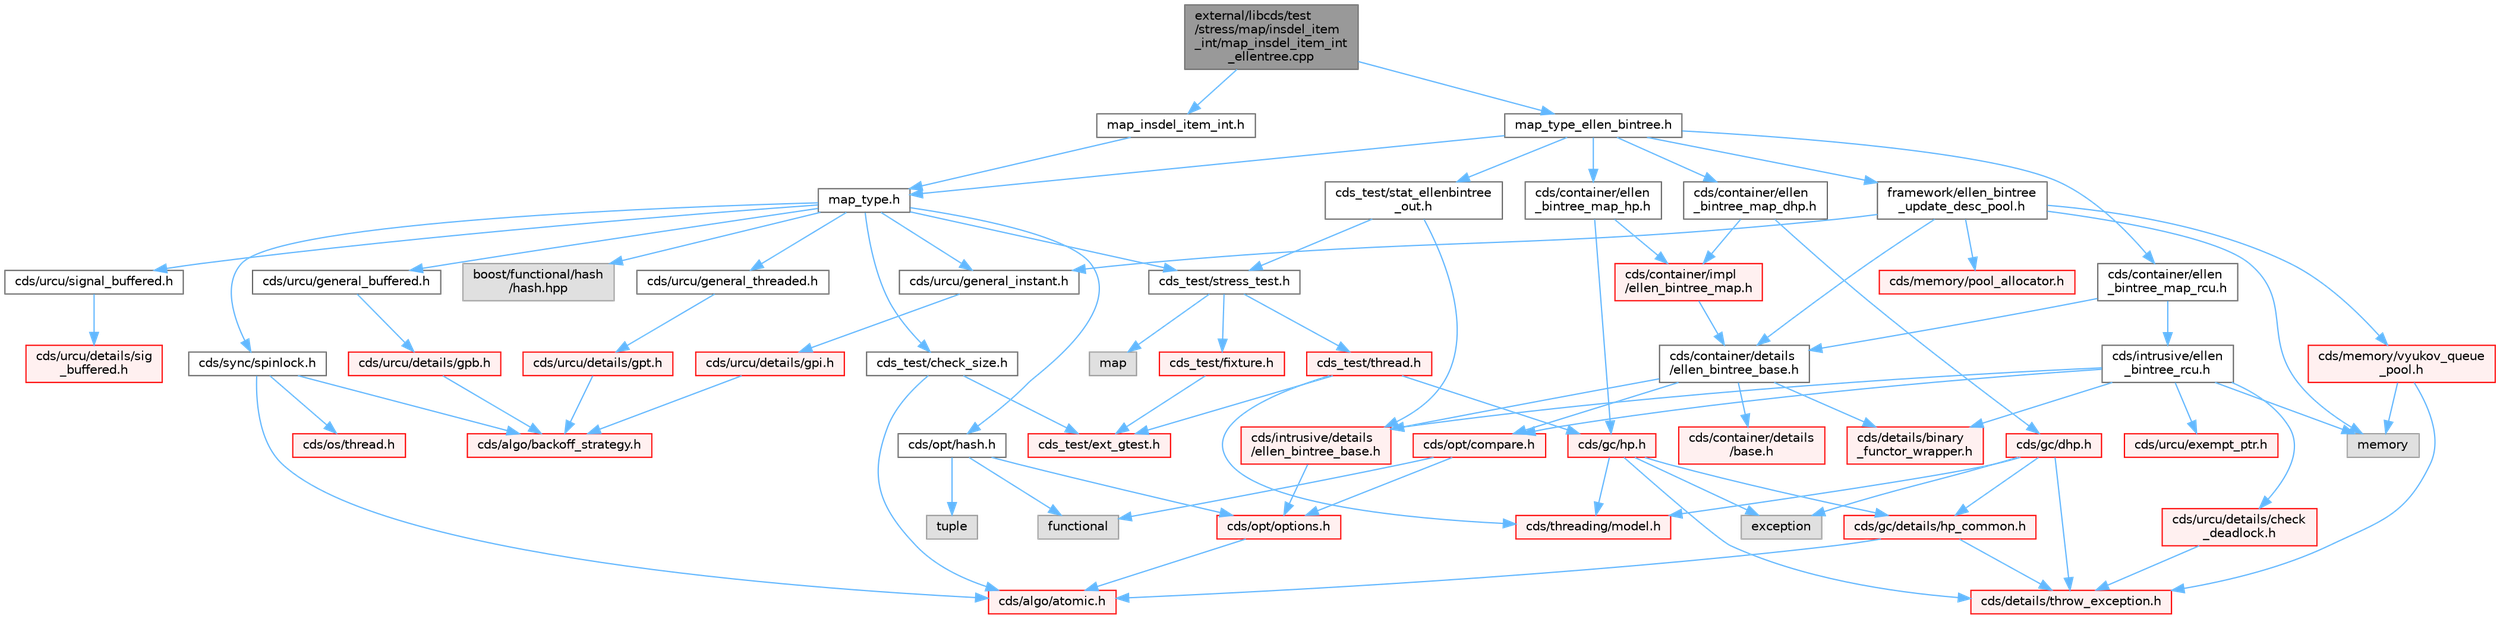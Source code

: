 digraph "external/libcds/test/stress/map/insdel_item_int/map_insdel_item_int_ellentree.cpp"
{
 // LATEX_PDF_SIZE
  bgcolor="transparent";
  edge [fontname=Helvetica,fontsize=10,labelfontname=Helvetica,labelfontsize=10];
  node [fontname=Helvetica,fontsize=10,shape=box,height=0.2,width=0.4];
  Node1 [id="Node000001",label="external/libcds/test\l/stress/map/insdel_item\l_int/map_insdel_item_int\l_ellentree.cpp",height=0.2,width=0.4,color="gray40", fillcolor="grey60", style="filled", fontcolor="black",tooltip=" "];
  Node1 -> Node2 [id="edge1_Node000001_Node000002",color="steelblue1",style="solid",tooltip=" "];
  Node2 [id="Node000002",label="map_insdel_item_int.h",height=0.2,width=0.4,color="grey40", fillcolor="white", style="filled",URL="$map__insdel__item__int_8h.html",tooltip=" "];
  Node2 -> Node3 [id="edge2_Node000002_Node000003",color="steelblue1",style="solid",tooltip=" "];
  Node3 [id="Node000003",label="map_type.h",height=0.2,width=0.4,color="grey40", fillcolor="white", style="filled",URL="$map__type_8h.html",tooltip=" "];
  Node3 -> Node4 [id="edge3_Node000003_Node000004",color="steelblue1",style="solid",tooltip=" "];
  Node4 [id="Node000004",label="cds/urcu/general_instant.h",height=0.2,width=0.4,color="grey40", fillcolor="white", style="filled",URL="$general__instant_8h.html",tooltip=" "];
  Node4 -> Node5 [id="edge4_Node000004_Node000005",color="steelblue1",style="solid",tooltip=" "];
  Node5 [id="Node000005",label="cds/urcu/details/gpi.h",height=0.2,width=0.4,color="red", fillcolor="#FFF0F0", style="filled",URL="$gpi_8h.html",tooltip=" "];
  Node5 -> Node55 [id="edge5_Node000005_Node000055",color="steelblue1",style="solid",tooltip=" "];
  Node55 [id="Node000055",label="cds/algo/backoff_strategy.h",height=0.2,width=0.4,color="red", fillcolor="#FFF0F0", style="filled",URL="$backoff__strategy_8h.html",tooltip=" "];
  Node3 -> Node59 [id="edge6_Node000003_Node000059",color="steelblue1",style="solid",tooltip=" "];
  Node59 [id="Node000059",label="cds/urcu/general_buffered.h",height=0.2,width=0.4,color="grey40", fillcolor="white", style="filled",URL="$general__buffered_8h.html",tooltip=" "];
  Node59 -> Node60 [id="edge7_Node000059_Node000060",color="steelblue1",style="solid",tooltip=" "];
  Node60 [id="Node000060",label="cds/urcu/details/gpb.h",height=0.2,width=0.4,color="red", fillcolor="#FFF0F0", style="filled",URL="$gpb_8h.html",tooltip=" "];
  Node60 -> Node55 [id="edge8_Node000060_Node000055",color="steelblue1",style="solid",tooltip=" "];
  Node3 -> Node73 [id="edge9_Node000003_Node000073",color="steelblue1",style="solid",tooltip=" "];
  Node73 [id="Node000073",label="cds/urcu/general_threaded.h",height=0.2,width=0.4,color="grey40", fillcolor="white", style="filled",URL="$general__threaded_8h.html",tooltip=" "];
  Node73 -> Node74 [id="edge10_Node000073_Node000074",color="steelblue1",style="solid",tooltip=" "];
  Node74 [id="Node000074",label="cds/urcu/details/gpt.h",height=0.2,width=0.4,color="red", fillcolor="#FFF0F0", style="filled",URL="$gpt_8h.html",tooltip=" "];
  Node74 -> Node55 [id="edge11_Node000074_Node000055",color="steelblue1",style="solid",tooltip=" "];
  Node3 -> Node77 [id="edge12_Node000003_Node000077",color="steelblue1",style="solid",tooltip=" "];
  Node77 [id="Node000077",label="cds/urcu/signal_buffered.h",height=0.2,width=0.4,color="grey40", fillcolor="white", style="filled",URL="$signal__buffered_8h.html",tooltip=" "];
  Node77 -> Node78 [id="edge13_Node000077_Node000078",color="steelblue1",style="solid",tooltip=" "];
  Node78 [id="Node000078",label="cds/urcu/details/sig\l_buffered.h",height=0.2,width=0.4,color="red", fillcolor="#FFF0F0", style="filled",URL="$sig__buffered_8h.html",tooltip=" "];
  Node3 -> Node80 [id="edge14_Node000003_Node000080",color="steelblue1",style="solid",tooltip=" "];
  Node80 [id="Node000080",label="cds/sync/spinlock.h",height=0.2,width=0.4,color="grey40", fillcolor="white", style="filled",URL="$sync_2spinlock_8h.html",tooltip=" "];
  Node80 -> Node10 [id="edge15_Node000080_Node000010",color="steelblue1",style="solid",tooltip=" "];
  Node10 [id="Node000010",label="cds/algo/atomic.h",height=0.2,width=0.4,color="red", fillcolor="#FFF0F0", style="filled",URL="$external_2libcds_2cds_2algo_2atomic_8h.html",tooltip=" "];
  Node80 -> Node44 [id="edge16_Node000080_Node000044",color="steelblue1",style="solid",tooltip=" "];
  Node44 [id="Node000044",label="cds/os/thread.h",height=0.2,width=0.4,color="red", fillcolor="#FFF0F0", style="filled",URL="$cds_2os_2thread_8h.html",tooltip=" "];
  Node80 -> Node55 [id="edge17_Node000080_Node000055",color="steelblue1",style="solid",tooltip=" "];
  Node3 -> Node81 [id="edge18_Node000003_Node000081",color="steelblue1",style="solid",tooltip=" "];
  Node81 [id="Node000081",label="cds/opt/hash.h",height=0.2,width=0.4,color="grey40", fillcolor="white", style="filled",URL="$external_2libcds_2cds_2opt_2hash_8h.html",tooltip=" "];
  Node81 -> Node82 [id="edge19_Node000081_Node000082",color="steelblue1",style="solid",tooltip=" "];
  Node82 [id="Node000082",label="tuple",height=0.2,width=0.4,color="grey60", fillcolor="#E0E0E0", style="filled",tooltip=" "];
  Node81 -> Node83 [id="edge20_Node000081_Node000083",color="steelblue1",style="solid",tooltip=" "];
  Node83 [id="Node000083",label="functional",height=0.2,width=0.4,color="grey60", fillcolor="#E0E0E0", style="filled",tooltip=" "];
  Node81 -> Node67 [id="edge21_Node000081_Node000067",color="steelblue1",style="solid",tooltip=" "];
  Node67 [id="Node000067",label="cds/opt/options.h",height=0.2,width=0.4,color="red", fillcolor="#FFF0F0", style="filled",URL="$opt_2options_8h.html",tooltip=" "];
  Node67 -> Node10 [id="edge22_Node000067_Node000010",color="steelblue1",style="solid",tooltip=" "];
  Node3 -> Node84 [id="edge23_Node000003_Node000084",color="steelblue1",style="solid",tooltip=" "];
  Node84 [id="Node000084",label="boost/functional/hash\l/hash.hpp",height=0.2,width=0.4,color="grey60", fillcolor="#E0E0E0", style="filled",tooltip=" "];
  Node3 -> Node85 [id="edge24_Node000003_Node000085",color="steelblue1",style="solid",tooltip=" "];
  Node85 [id="Node000085",label="cds_test/stress_test.h",height=0.2,width=0.4,color="grey40", fillcolor="white", style="filled",URL="$stress__test_8h.html",tooltip=" "];
  Node85 -> Node86 [id="edge25_Node000085_Node000086",color="steelblue1",style="solid",tooltip=" "];
  Node86 [id="Node000086",label="map",height=0.2,width=0.4,color="grey60", fillcolor="#E0E0E0", style="filled",tooltip=" "];
  Node85 -> Node87 [id="edge26_Node000085_Node000087",color="steelblue1",style="solid",tooltip=" "];
  Node87 [id="Node000087",label="cds_test/fixture.h",height=0.2,width=0.4,color="red", fillcolor="#FFF0F0", style="filled",URL="$fixture_8h.html",tooltip=" "];
  Node87 -> Node88 [id="edge27_Node000087_Node000088",color="steelblue1",style="solid",tooltip=" "];
  Node88 [id="Node000088",label="cds_test/ext_gtest.h",height=0.2,width=0.4,color="red", fillcolor="#FFF0F0", style="filled",URL="$ext__gtest_8h.html",tooltip=" "];
  Node85 -> Node92 [id="edge28_Node000085_Node000092",color="steelblue1",style="solid",tooltip=" "];
  Node92 [id="Node000092",label="cds_test/thread.h",height=0.2,width=0.4,color="red", fillcolor="#FFF0F0", style="filled",URL="$test_2include_2cds__test_2thread_8h.html",tooltip=" "];
  Node92 -> Node88 [id="edge29_Node000092_Node000088",color="steelblue1",style="solid",tooltip=" "];
  Node92 -> Node48 [id="edge30_Node000092_Node000048",color="steelblue1",style="solid",tooltip=" "];
  Node48 [id="Node000048",label="cds/threading/model.h",height=0.2,width=0.4,color="red", fillcolor="#FFF0F0", style="filled",URL="$model_8h.html",tooltip=" "];
  Node92 -> Node94 [id="edge31_Node000092_Node000094",color="steelblue1",style="solid",tooltip=" "];
  Node94 [id="Node000094",label="cds/gc/hp.h",height=0.2,width=0.4,color="red", fillcolor="#FFF0F0", style="filled",URL="$hp_8h.html",tooltip=" "];
  Node94 -> Node16 [id="edge32_Node000094_Node000016",color="steelblue1",style="solid",tooltip=" "];
  Node16 [id="Node000016",label="exception",height=0.2,width=0.4,color="grey60", fillcolor="#E0E0E0", style="filled",tooltip=" "];
  Node94 -> Node95 [id="edge33_Node000094_Node000095",color="steelblue1",style="solid",tooltip=" "];
  Node95 [id="Node000095",label="cds/gc/details/hp_common.h",height=0.2,width=0.4,color="red", fillcolor="#FFF0F0", style="filled",URL="$hp__common_8h.html",tooltip=" "];
  Node95 -> Node10 [id="edge34_Node000095_Node000010",color="steelblue1",style="solid",tooltip=" "];
  Node95 -> Node41 [id="edge35_Node000095_Node000041",color="steelblue1",style="solid",tooltip=" "];
  Node41 [id="Node000041",label="cds/details/throw_exception.h",height=0.2,width=0.4,color="red", fillcolor="#FFF0F0", style="filled",URL="$throw__exception_8h.html",tooltip=" "];
  Node94 -> Node48 [id="edge36_Node000094_Node000048",color="steelblue1",style="solid",tooltip=" "];
  Node94 -> Node41 [id="edge37_Node000094_Node000041",color="steelblue1",style="solid",tooltip=" "];
  Node3 -> Node96 [id="edge38_Node000003_Node000096",color="steelblue1",style="solid",tooltip=" "];
  Node96 [id="Node000096",label="cds_test/check_size.h",height=0.2,width=0.4,color="grey40", fillcolor="white", style="filled",URL="$check__size_8h.html",tooltip=" "];
  Node96 -> Node88 [id="edge39_Node000096_Node000088",color="steelblue1",style="solid",tooltip=" "];
  Node96 -> Node10 [id="edge40_Node000096_Node000010",color="steelblue1",style="solid",tooltip=" "];
  Node1 -> Node97 [id="edge41_Node000001_Node000097",color="steelblue1",style="solid",tooltip=" "];
  Node97 [id="Node000097",label="map_type_ellen_bintree.h",height=0.2,width=0.4,color="grey40", fillcolor="white", style="filled",URL="$map__type__ellen__bintree_8h.html",tooltip=" "];
  Node97 -> Node3 [id="edge42_Node000097_Node000003",color="steelblue1",style="solid",tooltip=" "];
  Node97 -> Node98 [id="edge43_Node000097_Node000098",color="steelblue1",style="solid",tooltip=" "];
  Node98 [id="Node000098",label="cds/container/ellen\l_bintree_map_rcu.h",height=0.2,width=0.4,color="grey40", fillcolor="white", style="filled",URL="$ellen__bintree__map__rcu_8h.html",tooltip=" "];
  Node98 -> Node99 [id="edge44_Node000098_Node000099",color="steelblue1",style="solid",tooltip=" "];
  Node99 [id="Node000099",label="cds/container/details\l/ellen_bintree_base.h",height=0.2,width=0.4,color="grey40", fillcolor="white", style="filled",URL="$container_2details_2ellen__bintree__base_8h.html",tooltip=" "];
  Node99 -> Node100 [id="edge45_Node000099_Node000100",color="steelblue1",style="solid",tooltip=" "];
  Node100 [id="Node000100",label="cds/intrusive/details\l/ellen_bintree_base.h",height=0.2,width=0.4,color="red", fillcolor="#FFF0F0", style="filled",URL="$intrusive_2details_2ellen__bintree__base_8h.html",tooltip=" "];
  Node100 -> Node67 [id="edge46_Node000100_Node000067",color="steelblue1",style="solid",tooltip=" "];
  Node99 -> Node63 [id="edge47_Node000099_Node000063",color="steelblue1",style="solid",tooltip=" "];
  Node63 [id="Node000063",label="cds/container/details\l/base.h",height=0.2,width=0.4,color="red", fillcolor="#FFF0F0", style="filled",URL="$external_2libcds_2cds_2container_2details_2base_8h.html",tooltip=" "];
  Node99 -> Node102 [id="edge48_Node000099_Node000102",color="steelblue1",style="solid",tooltip=" "];
  Node102 [id="Node000102",label="cds/opt/compare.h",height=0.2,width=0.4,color="red", fillcolor="#FFF0F0", style="filled",URL="$external_2libcds_2cds_2opt_2compare_8h.html",tooltip=" "];
  Node102 -> Node83 [id="edge49_Node000102_Node000083",color="steelblue1",style="solid",tooltip=" "];
  Node102 -> Node67 [id="edge50_Node000102_Node000067",color="steelblue1",style="solid",tooltip=" "];
  Node99 -> Node103 [id="edge51_Node000099_Node000103",color="steelblue1",style="solid",tooltip=" "];
  Node103 [id="Node000103",label="cds/details/binary\l_functor_wrapper.h",height=0.2,width=0.4,color="red", fillcolor="#FFF0F0", style="filled",URL="$binary__functor__wrapper_8h.html",tooltip=" "];
  Node98 -> Node104 [id="edge52_Node000098_Node000104",color="steelblue1",style="solid",tooltip=" "];
  Node104 [id="Node000104",label="cds/intrusive/ellen\l_bintree_rcu.h",height=0.2,width=0.4,color="grey40", fillcolor="white", style="filled",URL="$ellen__bintree__rcu_8h.html",tooltip=" "];
  Node104 -> Node19 [id="edge53_Node000104_Node000019",color="steelblue1",style="solid",tooltip=" "];
  Node19 [id="Node000019",label="memory",height=0.2,width=0.4,color="grey60", fillcolor="#E0E0E0", style="filled",tooltip=" "];
  Node104 -> Node100 [id="edge54_Node000104_Node000100",color="steelblue1",style="solid",tooltip=" "];
  Node104 -> Node102 [id="edge55_Node000104_Node000102",color="steelblue1",style="solid",tooltip=" "];
  Node104 -> Node103 [id="edge56_Node000104_Node000103",color="steelblue1",style="solid",tooltip=" "];
  Node104 -> Node105 [id="edge57_Node000104_Node000105",color="steelblue1",style="solid",tooltip=" "];
  Node105 [id="Node000105",label="cds/urcu/details/check\l_deadlock.h",height=0.2,width=0.4,color="red", fillcolor="#FFF0F0", style="filled",URL="$check__deadlock_8h.html",tooltip=" "];
  Node105 -> Node41 [id="edge58_Node000105_Node000041",color="steelblue1",style="solid",tooltip=" "];
  Node104 -> Node106 [id="edge59_Node000104_Node000106",color="steelblue1",style="solid",tooltip=" "];
  Node106 [id="Node000106",label="cds/urcu/exempt_ptr.h",height=0.2,width=0.4,color="red", fillcolor="#FFF0F0", style="filled",URL="$exempt__ptr_8h.html",tooltip=" "];
  Node97 -> Node107 [id="edge60_Node000097_Node000107",color="steelblue1",style="solid",tooltip=" "];
  Node107 [id="Node000107",label="cds/container/ellen\l_bintree_map_hp.h",height=0.2,width=0.4,color="grey40", fillcolor="white", style="filled",URL="$ellen__bintree__map__hp_8h.html",tooltip=" "];
  Node107 -> Node94 [id="edge61_Node000107_Node000094",color="steelblue1",style="solid",tooltip=" "];
  Node107 -> Node108 [id="edge62_Node000107_Node000108",color="steelblue1",style="solid",tooltip=" "];
  Node108 [id="Node000108",label="cds/container/impl\l/ellen_bintree_map.h",height=0.2,width=0.4,color="red", fillcolor="#FFF0F0", style="filled",URL="$ellen__bintree__map_8h.html",tooltip=" "];
  Node108 -> Node99 [id="edge63_Node000108_Node000099",color="steelblue1",style="solid",tooltip=" "];
  Node97 -> Node111 [id="edge64_Node000097_Node000111",color="steelblue1",style="solid",tooltip=" "];
  Node111 [id="Node000111",label="cds/container/ellen\l_bintree_map_dhp.h",height=0.2,width=0.4,color="grey40", fillcolor="white", style="filled",URL="$ellen__bintree__map__dhp_8h.html",tooltip=" "];
  Node111 -> Node112 [id="edge65_Node000111_Node000112",color="steelblue1",style="solid",tooltip=" "];
  Node112 [id="Node000112",label="cds/gc/dhp.h",height=0.2,width=0.4,color="red", fillcolor="#FFF0F0", style="filled",URL="$dhp_8h.html",tooltip=" "];
  Node112 -> Node16 [id="edge66_Node000112_Node000016",color="steelblue1",style="solid",tooltip=" "];
  Node112 -> Node95 [id="edge67_Node000112_Node000095",color="steelblue1",style="solid",tooltip=" "];
  Node112 -> Node48 [id="edge68_Node000112_Node000048",color="steelblue1",style="solid",tooltip=" "];
  Node112 -> Node41 [id="edge69_Node000112_Node000041",color="steelblue1",style="solid",tooltip=" "];
  Node111 -> Node108 [id="edge70_Node000111_Node000108",color="steelblue1",style="solid",tooltip=" "];
  Node97 -> Node115 [id="edge71_Node000097_Node000115",color="steelblue1",style="solid",tooltip=" "];
  Node115 [id="Node000115",label="cds_test/stat_ellenbintree\l_out.h",height=0.2,width=0.4,color="grey40", fillcolor="white", style="filled",URL="$stat__ellenbintree__out_8h.html",tooltip=" "];
  Node115 -> Node85 [id="edge72_Node000115_Node000085",color="steelblue1",style="solid",tooltip=" "];
  Node115 -> Node100 [id="edge73_Node000115_Node000100",color="steelblue1",style="solid",tooltip=" "];
  Node97 -> Node116 [id="edge74_Node000097_Node000116",color="steelblue1",style="solid",tooltip=" "];
  Node116 [id="Node000116",label="framework/ellen_bintree\l_update_desc_pool.h",height=0.2,width=0.4,color="grey40", fillcolor="white", style="filled",URL="$ellen__bintree__update__desc__pool_8h.html",tooltip=" "];
  Node116 -> Node4 [id="edge75_Node000116_Node000004",color="steelblue1",style="solid",tooltip=" "];
  Node116 -> Node99 [id="edge76_Node000116_Node000099",color="steelblue1",style="solid",tooltip=" "];
  Node116 -> Node117 [id="edge77_Node000116_Node000117",color="steelblue1",style="solid",tooltip=" "];
  Node117 [id="Node000117",label="cds/memory/vyukov_queue\l_pool.h",height=0.2,width=0.4,color="red", fillcolor="#FFF0F0", style="filled",URL="$vyukov__queue__pool_8h.html",tooltip=" "];
  Node117 -> Node41 [id="edge78_Node000117_Node000041",color="steelblue1",style="solid",tooltip=" "];
  Node117 -> Node19 [id="edge79_Node000117_Node000019",color="steelblue1",style="solid",tooltip=" "];
  Node116 -> Node119 [id="edge80_Node000116_Node000119",color="steelblue1",style="solid",tooltip=" "];
  Node119 [id="Node000119",label="cds/memory/pool_allocator.h",height=0.2,width=0.4,color="red", fillcolor="#FFF0F0", style="filled",URL="$pool__allocator_8h.html",tooltip=" "];
  Node116 -> Node19 [id="edge81_Node000116_Node000019",color="steelblue1",style="solid",tooltip=" "];
}
